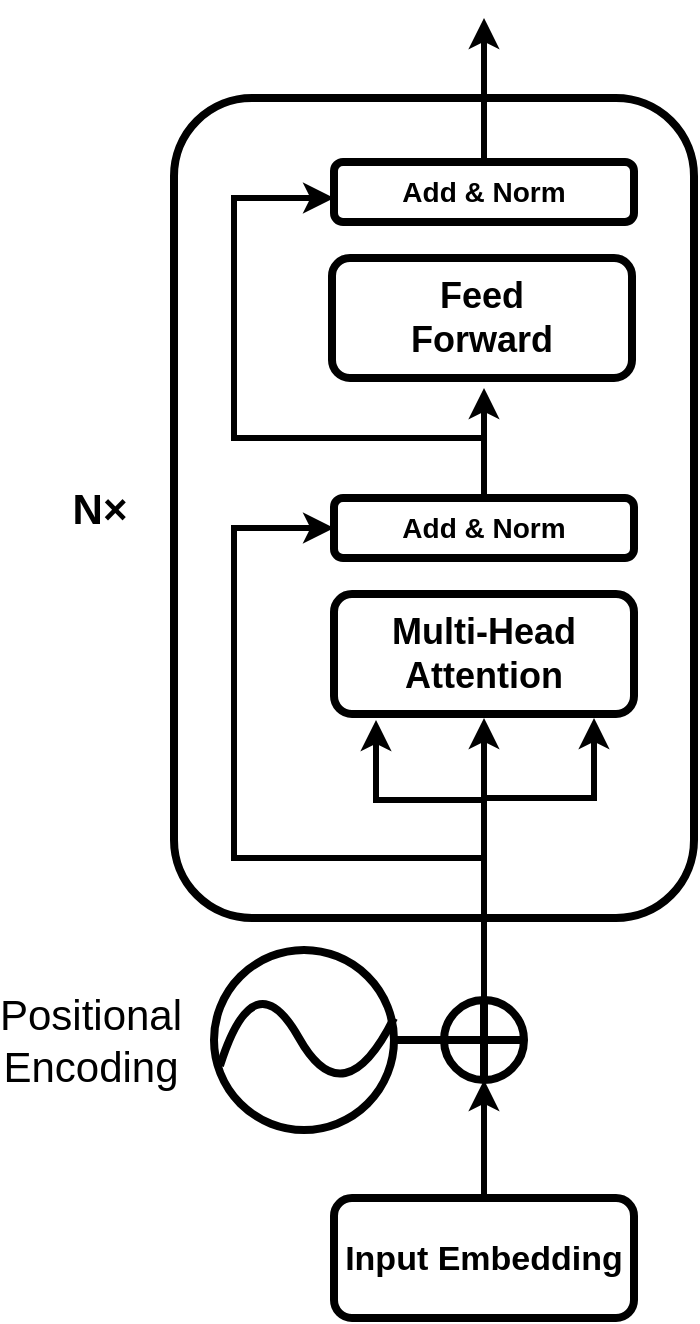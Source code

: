<mxfile version="20.2.3" type="device"><diagram id="oRytHQ_96yg8EBr466la" name="Page-1"><mxGraphModel dx="2031" dy="1076" grid="1" gridSize="10" guides="1" tooltips="1" connect="1" arrows="1" fold="1" page="1" pageScale="1" pageWidth="850" pageHeight="1100" math="0" shadow="0"><root><mxCell id="0"/><mxCell id="1" parent="0"/><mxCell id="NgL_WUANovJcNO2WVmmM-29" style="edgeStyle=orthogonalEdgeStyle;rounded=0;orthogonalLoop=1;jettySize=auto;html=1;fontSize=17;endArrow=none;endFill=0;endSize=6;strokeWidth=4;" edge="1" parent="1" source="NgL_WUANovJcNO2WVmmM-21"><mxGeometry relative="1" as="geometry"><mxPoint x="404" y="751" as="targetPoint"/><Array as="points"><mxPoint x="400" y="751"/><mxPoint x="400" y="751"/></Array></mxGeometry></mxCell><mxCell id="NgL_WUANovJcNO2WVmmM-21" value="" style="ellipse;whiteSpace=wrap;html=1;aspect=fixed;fontSize=40;strokeWidth=4;" vertex="1" parent="1"><mxGeometry x="290" y="706" width="90" height="90" as="geometry"/></mxCell><mxCell id="NgL_WUANovJcNO2WVmmM-10" value="" style="rounded=1;whiteSpace=wrap;html=1;fontSize=18;strokeWidth=4;" vertex="1" parent="1"><mxGeometry x="270" y="280" width="260" height="410" as="geometry"/></mxCell><mxCell id="NgL_WUANovJcNO2WVmmM-27" style="edgeStyle=orthogonalEdgeStyle;rounded=0;orthogonalLoop=1;jettySize=auto;html=1;exitX=0.5;exitY=0;exitDx=0;exitDy=0;fontSize=17;endArrow=classic;endFill=1;endSize=6;strokeWidth=3;" edge="1" parent="1" source="NgL_WUANovJcNO2WVmmM-1"><mxGeometry relative="1" as="geometry"><mxPoint x="425" y="240" as="targetPoint"/></mxGeometry></mxCell><mxCell id="NgL_WUANovJcNO2WVmmM-1" value="Add &amp;amp; Norm" style="rounded=1;whiteSpace=wrap;html=1;fontSize=14;fontStyle=1;strokeWidth=4;" vertex="1" parent="1"><mxGeometry x="350" y="312" width="150" height="30" as="geometry"/></mxCell><mxCell id="NgL_WUANovJcNO2WVmmM-8" style="edgeStyle=orthogonalEdgeStyle;rounded=0;orthogonalLoop=1;jettySize=auto;html=1;exitX=0.5;exitY=0;exitDx=0;exitDy=0;fontSize=18;strokeWidth=3;endSize=6;" edge="1" parent="1" source="NgL_WUANovJcNO2WVmmM-2"><mxGeometry relative="1" as="geometry"><mxPoint x="425" y="425" as="targetPoint"/></mxGeometry></mxCell><mxCell id="NgL_WUANovJcNO2WVmmM-9" style="edgeStyle=orthogonalEdgeStyle;rounded=0;orthogonalLoop=1;jettySize=auto;html=1;fontSize=18;endSize=6;strokeWidth=3;" edge="1" parent="1"><mxGeometry relative="1" as="geometry"><mxPoint x="425" y="460" as="sourcePoint"/><mxPoint x="350" y="330" as="targetPoint"/><Array as="points"><mxPoint x="425" y="450"/><mxPoint x="300" y="450"/><mxPoint x="300" y="330"/></Array></mxGeometry></mxCell><mxCell id="NgL_WUANovJcNO2WVmmM-2" value="Add &amp;amp; Norm" style="rounded=1;whiteSpace=wrap;html=1;fontSize=14;fontStyle=1;strokeWidth=4;" vertex="1" parent="1"><mxGeometry x="350" y="480" width="150" height="30" as="geometry"/></mxCell><mxCell id="NgL_WUANovJcNO2WVmmM-3" value="&lt;div&gt;Feed &lt;br&gt;&lt;/div&gt;&lt;div&gt;Forward&lt;/div&gt;" style="rounded=1;whiteSpace=wrap;html=1;fontSize=18;strokeWidth=4;fontStyle=1" vertex="1" parent="1"><mxGeometry x="349" y="360" width="150" height="60" as="geometry"/></mxCell><mxCell id="NgL_WUANovJcNO2WVmmM-5" value="Multi-Head Attention" style="rounded=1;whiteSpace=wrap;html=1;fontSize=18;strokeWidth=4;fontStyle=1" vertex="1" parent="1"><mxGeometry x="350" y="528" width="150" height="60" as="geometry"/></mxCell><mxCell id="NgL_WUANovJcNO2WVmmM-12" style="edgeStyle=orthogonalEdgeStyle;rounded=0;orthogonalLoop=1;jettySize=auto;html=1;fontSize=40;endSize=6;strokeWidth=3;" edge="1" parent="1"><mxGeometry relative="1" as="geometry"><mxPoint x="425" y="730" as="sourcePoint"/><mxPoint x="425" y="590" as="targetPoint"/><Array as="points"><mxPoint x="425" y="640"/><mxPoint x="425" y="640"/></Array></mxGeometry></mxCell><mxCell id="NgL_WUANovJcNO2WVmmM-15" value="" style="endArrow=classic;html=1;rounded=0;fontSize=40;endSize=6;strokeWidth=3;" edge="1" parent="1"><mxGeometry width="50" height="50" relative="1" as="geometry"><mxPoint x="425" y="660" as="sourcePoint"/><mxPoint x="350" y="495" as="targetPoint"/><Array as="points"><mxPoint x="300" y="660"/><mxPoint x="300" y="495"/></Array></mxGeometry></mxCell><mxCell id="NgL_WUANovJcNO2WVmmM-17" value="" style="endArrow=classic;html=1;rounded=0;fontSize=40;endSize=6;strokeWidth=3;" edge="1" parent="1"><mxGeometry width="50" height="50" relative="1" as="geometry"><mxPoint x="425" y="630" as="sourcePoint"/><mxPoint x="480" y="590" as="targetPoint"/><Array as="points"><mxPoint x="480" y="630"/></Array></mxGeometry></mxCell><mxCell id="NgL_WUANovJcNO2WVmmM-18" value="" style="endArrow=classic;html=1;rounded=0;fontSize=40;endSize=6;strokeWidth=3;" edge="1" parent="1"><mxGeometry width="50" height="50" relative="1" as="geometry"><mxPoint x="426" y="631" as="sourcePoint"/><mxPoint x="371" y="591" as="targetPoint"/><Array as="points"><mxPoint x="371" y="631"/></Array></mxGeometry></mxCell><mxCell id="NgL_WUANovJcNO2WVmmM-19" value="" style="shape=orEllipse;perimeter=ellipsePerimeter;whiteSpace=wrap;html=1;backgroundOutline=1;fontSize=40;strokeWidth=4;" vertex="1" parent="1"><mxGeometry x="405" y="731" width="40" height="40" as="geometry"/></mxCell><mxCell id="NgL_WUANovJcNO2WVmmM-20" value="" style="curved=1;endArrow=none;html=1;rounded=0;fontSize=40;endSize=6;strokeWidth=4;endFill=0;entryX=0.033;entryY=0.644;entryDx=0;entryDy=0;entryPerimeter=0;" edge="1" parent="1" target="NgL_WUANovJcNO2WVmmM-21"><mxGeometry width="50" height="50" relative="1" as="geometry"><mxPoint x="380" y="740" as="sourcePoint"/><mxPoint x="295" y="774" as="targetPoint"/><Array as="points"><mxPoint x="355" y="790"/><mxPoint x="310" y="710"/></Array></mxGeometry></mxCell><mxCell id="NgL_WUANovJcNO2WVmmM-26" style="edgeStyle=orthogonalEdgeStyle;rounded=0;orthogonalLoop=1;jettySize=auto;html=1;exitX=0.5;exitY=0;exitDx=0;exitDy=0;entryX=0.5;entryY=1;entryDx=0;entryDy=0;fontSize=17;endArrow=classic;endFill=1;endSize=6;strokeWidth=3;" edge="1" parent="1" source="NgL_WUANovJcNO2WVmmM-25" target="NgL_WUANovJcNO2WVmmM-19"><mxGeometry relative="1" as="geometry"/></mxCell><mxCell id="NgL_WUANovJcNO2WVmmM-25" value="&lt;font style=&quot;font-size: 17px;&quot;&gt;Input Embedding&lt;/font&gt;" style="rounded=1;whiteSpace=wrap;html=1;fontSize=19;strokeWidth=4;fontStyle=1" vertex="1" parent="1"><mxGeometry x="350" y="830" width="150" height="60" as="geometry"/></mxCell><mxCell id="NgL_WUANovJcNO2WVmmM-30" value="N×" style="text;html=1;strokeColor=none;fillColor=none;align=center;verticalAlign=middle;whiteSpace=wrap;rounded=0;fontSize=21;fontStyle=1" vertex="1" parent="1"><mxGeometry x="203" y="470" width="60" height="30" as="geometry"/></mxCell><mxCell id="NgL_WUANovJcNO2WVmmM-31" value="&lt;div&gt;Positional&lt;/div&gt;&lt;div&gt;Encoding&lt;br&gt;&lt;/div&gt;" style="text;html=1;strokeColor=none;fillColor=none;align=center;verticalAlign=middle;whiteSpace=wrap;rounded=0;fontSize=21;" vertex="1" parent="1"><mxGeometry x="187" y="736" width="83" height="30" as="geometry"/></mxCell></root></mxGraphModel></diagram></mxfile>